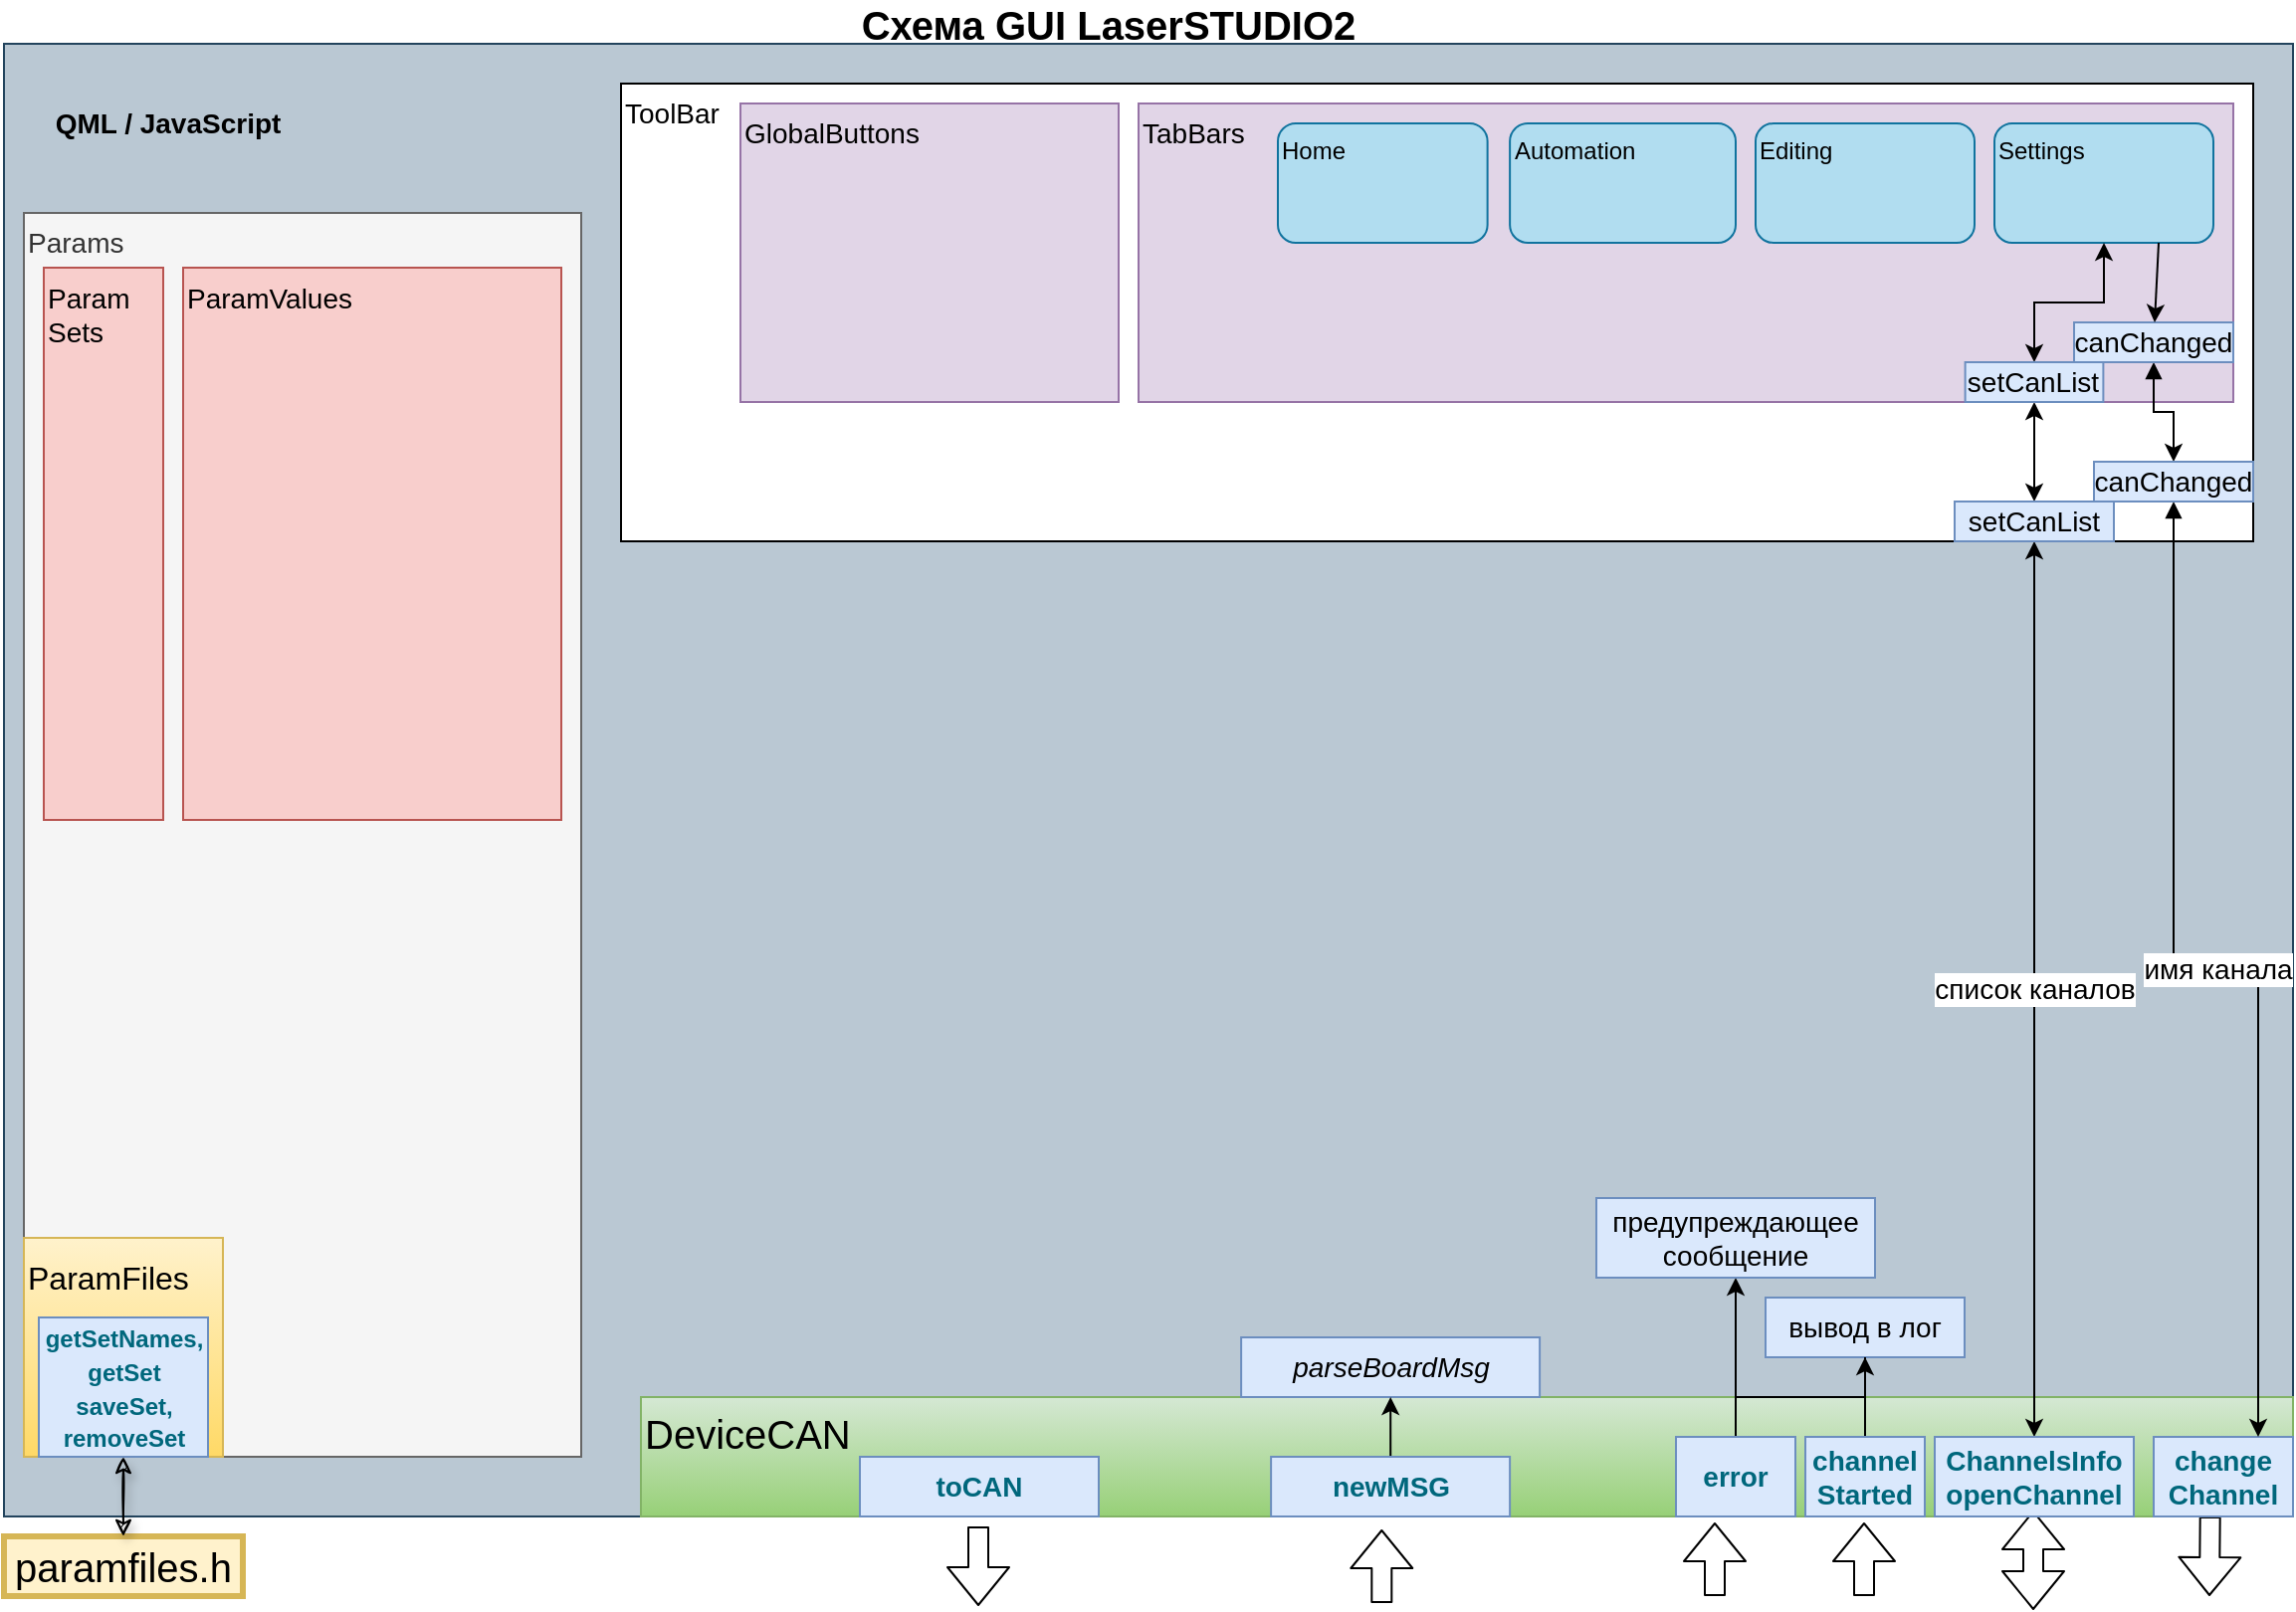 <mxfile version="14.9.7" type="github">
  <diagram id="o6FBnnh21fnTWob_zk2f" name="Page-1">
    <mxGraphModel dx="1350" dy="764" grid="1" gridSize="10" guides="1" tooltips="1" connect="1" arrows="1" fold="1" page="1" pageScale="1" pageWidth="1169" pageHeight="827" math="0" shadow="0">
      <root>
        <mxCell id="0" />
        <mxCell id="1" parent="0" />
        <mxCell id="WA45sJLJeDe34Si-K1UF-1" value="" style="rounded=0;whiteSpace=wrap;html=1;fillColor=#bac8d3;strokeColor=#23445d;" parent="1" vertex="1">
          <mxGeometry x="10" y="40" width="1150" height="740" as="geometry" />
        </mxCell>
        <mxCell id="WA45sJLJeDe34Si-K1UF-2" value="QML / JavaScript" style="text;html=1;strokeColor=none;fillColor=none;align=center;verticalAlign=middle;whiteSpace=wrap;rounded=0;fontStyle=1;fontSize=14;" parent="1" vertex="1">
          <mxGeometry x="10" y="70" width="165" height="20" as="geometry" />
        </mxCell>
        <mxCell id="WA45sJLJeDe34Si-K1UF-3" value="Схема GUI LaserSTUDIO2" style="text;html=1;strokeColor=none;fillColor=none;align=center;verticalAlign=middle;whiteSpace=wrap;rounded=0;fontStyle=1;fontSize=20;" parent="1" vertex="1">
          <mxGeometry x="280" y="20" width="570" height="20" as="geometry" />
        </mxCell>
        <mxCell id="WA45sJLJeDe34Si-K1UF-5" value="" style="shape=flexArrow;endArrow=classic;html=1;fontSize=10;" parent="1" edge="1">
          <mxGeometry width="50" height="50" relative="1" as="geometry">
            <mxPoint x="702.16" y="823.5" as="sourcePoint" />
            <mxPoint x="702.16" y="786.5" as="targetPoint" />
            <Array as="points" />
          </mxGeometry>
        </mxCell>
        <mxCell id="WA45sJLJeDe34Si-K1UF-6" value="DeviceCAN" style="rounded=0;whiteSpace=wrap;html=1;fontSize=20;gradientColor=#97d077;fillColor=#d5e8d4;strokeColor=#82b366;align=left;verticalAlign=top;" parent="1" vertex="1">
          <mxGeometry x="330" y="720" width="830" height="60" as="geometry" />
        </mxCell>
        <mxCell id="WA45sJLJeDe34Si-K1UF-23" value="paramfiles.h" style="rounded=0;whiteSpace=wrap;html=1;fontSize=20;fillColor=#fff2cc;strokeColor=#d6b656;strokeWidth=3;" parent="1" vertex="1">
          <mxGeometry x="10" y="790" width="120" height="30" as="geometry" />
        </mxCell>
        <mxCell id="WA45sJLJeDe34Si-K1UF-32" value="&lt;span style=&quot;font-weight: 600 ; color: #00677c&quot;&gt;toCAN&lt;/span&gt;" style="rounded=0;whiteSpace=wrap;html=1;fontSize=14;fillColor=#dae8fc;strokeColor=#6c8ebf;" parent="1" vertex="1">
          <mxGeometry x="440" y="750" width="120" height="30" as="geometry" />
        </mxCell>
        <mxCell id="WA45sJLJeDe34Si-K1UF-33" value="ToolBar" style="rounded=0;whiteSpace=wrap;html=1;fontSize=14;horizontal=1;verticalAlign=top;align=left;" parent="1" vertex="1">
          <mxGeometry x="320" y="60" width="820" height="230" as="geometry" />
        </mxCell>
        <mxCell id="WA45sJLJeDe34Si-K1UF-37" value="список каналов" style="endArrow=classic;html=1;fontSize=14;exitX=0.5;exitY=0;exitDx=0;exitDy=0;startArrow=classic;startFill=1;" parent="1" target="B9-gJJMEWvE-14MCkQzl-17" edge="1" source="B9-gJJMEWvE-14MCkQzl-16">
          <mxGeometry width="50" height="50" relative="1" as="geometry">
            <mxPoint x="776" y="790" as="sourcePoint" />
            <mxPoint x="560" y="400" as="targetPoint" />
          </mxGeometry>
        </mxCell>
        <mxCell id="B9-gJJMEWvE-14MCkQzl-1" value="" style="shape=flexArrow;endArrow=classic;html=1;fontSize=10;exitX=0.405;exitY=1;exitDx=0;exitDy=0;exitPerimeter=0;" edge="1" parent="1" source="B9-gJJMEWvE-14MCkQzl-15">
          <mxGeometry width="50" height="50" relative="1" as="geometry">
            <mxPoint x="1094.5" y="793" as="sourcePoint" />
            <mxPoint x="1118" y="820" as="targetPoint" />
            <Array as="points" />
          </mxGeometry>
        </mxCell>
        <mxCell id="WA45sJLJeDe34Si-K1UF-35" value="&lt;span style=&quot;font-style: italic&quot;&gt;parseBoardMsg&lt;/span&gt;" style="rounded=0;whiteSpace=wrap;html=1;fontSize=14;fillColor=#dae8fc;strokeColor=#6c8ebf;" parent="1" vertex="1">
          <mxGeometry x="631.56" y="690" width="150" height="30" as="geometry" />
        </mxCell>
        <mxCell id="B9-gJJMEWvE-14MCkQzl-3" value="Params" style="rounded=0;whiteSpace=wrap;html=1;fontSize=14;fillColor=#f5f5f5;strokeColor=#666666;fontColor=#333333;align=left;verticalAlign=top;" vertex="1" parent="1">
          <mxGeometry x="20" y="125" width="280" height="625" as="geometry" />
        </mxCell>
        <mxCell id="WA45sJLJeDe34Si-K1UF-46" value="Param&lt;br&gt;Sets" style="rounded=0;whiteSpace=wrap;html=1;fontSize=14;fillColor=#f8cecc;strokeColor=#b85450;align=left;verticalAlign=top;" parent="1" vertex="1">
          <mxGeometry x="30" y="152.5" width="60" height="277.5" as="geometry" />
        </mxCell>
        <mxCell id="WA45sJLJeDe34Si-K1UF-24" value="ParamValues" style="rounded=0;whiteSpace=wrap;html=1;fontSize=14;fillColor=#f8cecc;strokeColor=#b85450;verticalAlign=top;align=left;" parent="1" vertex="1">
          <mxGeometry x="100" y="152.5" width="190" height="277.5" as="geometry" />
        </mxCell>
        <mxCell id="WA45sJLJeDe34Si-K1UF-9" value="&lt;font style=&quot;font-size: 16px&quot;&gt;ParamFiles&lt;/font&gt;" style="rounded=0;whiteSpace=wrap;html=1;fontSize=20;gradientColor=#ffd966;fillColor=#fff2cc;strokeColor=#d6b656;verticalAlign=top;align=left;" parent="1" vertex="1">
          <mxGeometry x="20" y="640" width="100" height="110" as="geometry" />
        </mxCell>
        <mxCell id="WA45sJLJeDe34Si-K1UF-47" value="" style="edgeStyle=orthogonalEdgeStyle;rounded=0;orthogonalLoop=1;jettySize=auto;html=1;fontSize=14;jumpStyle=none;shadow=1;sketch=1;startArrow=classic;startFill=1;" parent="1" source="WA45sJLJeDe34Si-K1UF-9" target="WA45sJLJeDe34Si-K1UF-23" edge="1">
          <mxGeometry relative="1" as="geometry" />
        </mxCell>
        <mxCell id="B9-gJJMEWvE-14MCkQzl-6" value="&lt;font style=&quot;font-size: 12px&quot;&gt;&lt;span style=&quot;font-weight: 600 ; color: #00677c&quot;&gt;getSetNames&lt;/span&gt;&lt;span style=&quot;font-weight: 600 ; color: #00677c&quot;&gt;, getSet&lt;br&gt;saveSet, removeSet&lt;/span&gt;&lt;/font&gt;&lt;font style=&quot;font-size: 12px&quot;&gt;&lt;span style=&quot;font-weight: 600 ; color: #00677c&quot;&gt;&lt;br&gt;&lt;/span&gt;&lt;/font&gt;" style="text;html=1;strokeColor=#6c8ebf;fillColor=#dae8fc;align=center;verticalAlign=middle;whiteSpace=wrap;rounded=0;fontSize=14;" vertex="1" parent="1">
          <mxGeometry x="27.5" y="680" width="85" height="70" as="geometry" />
        </mxCell>
        <mxCell id="B9-gJJMEWvE-14MCkQzl-7" value="GlobalButtons" style="rounded=0;whiteSpace=wrap;html=1;fontSize=14;fillColor=#e1d5e7;strokeColor=#9673a6;verticalAlign=top;align=left;" vertex="1" parent="1">
          <mxGeometry x="380" y="70" width="190" height="150" as="geometry" />
        </mxCell>
        <mxCell id="B9-gJJMEWvE-14MCkQzl-8" value="TabBars" style="rounded=0;whiteSpace=wrap;html=1;fontSize=14;fillColor=#e1d5e7;strokeColor=#9673a6;verticalAlign=top;align=left;" vertex="1" parent="1">
          <mxGeometry x="580" y="70" width="550" height="150" as="geometry" />
        </mxCell>
        <mxCell id="B9-gJJMEWvE-14MCkQzl-9" value="Home" style="rounded=1;whiteSpace=wrap;html=1;fillColor=#b1ddf0;strokeColor=#10739e;align=left;verticalAlign=top;" vertex="1" parent="1">
          <mxGeometry x="650" y="80" width="105.31" height="60" as="geometry" />
        </mxCell>
        <mxCell id="B9-gJJMEWvE-14MCkQzl-10" value="Automation" style="rounded=1;whiteSpace=wrap;html=1;fillColor=#b1ddf0;strokeColor=#10739e;align=left;verticalAlign=top;" vertex="1" parent="1">
          <mxGeometry x="766.56" y="80" width="113.44" height="60" as="geometry" />
        </mxCell>
        <mxCell id="B9-gJJMEWvE-14MCkQzl-11" value="Settings" style="rounded=1;whiteSpace=wrap;html=1;fillColor=#b1ddf0;strokeColor=#10739e;verticalAlign=top;align=left;" vertex="1" parent="1">
          <mxGeometry x="1010" y="80" width="110" height="60" as="geometry" />
        </mxCell>
        <mxCell id="B9-gJJMEWvE-14MCkQzl-12" value="Editing" style="rounded=1;whiteSpace=wrap;html=1;fillColor=#b1ddf0;strokeColor=#10739e;verticalAlign=top;align=left;" vertex="1" parent="1">
          <mxGeometry x="890" y="80" width="110" height="60" as="geometry" />
        </mxCell>
        <mxCell id="B9-gJJMEWvE-14MCkQzl-14" value="" style="shape=flexArrow;endArrow=classic;html=1;fontSize=10;startArrow=block;" edge="1" parent="1">
          <mxGeometry width="50" height="50" relative="1" as="geometry">
            <mxPoint x="1029.5" y="827" as="sourcePoint" />
            <mxPoint x="1029.5" y="777" as="targetPoint" />
            <Array as="points" />
          </mxGeometry>
        </mxCell>
        <mxCell id="B9-gJJMEWvE-14MCkQzl-15" value="&lt;span style=&quot;font-weight: 600 ; color: #00677c&quot;&gt;&lt;/span&gt;&lt;span style=&quot;font-weight: 600 ; color: #00677c&quot;&gt;change&lt;br&gt;Channel&lt;/span&gt;" style="text;html=1;strokeColor=#6c8ebf;fillColor=#dae8fc;align=center;verticalAlign=middle;whiteSpace=wrap;rounded=0;fontSize=14;" vertex="1" parent="1">
          <mxGeometry x="1090" y="740" width="70" height="40" as="geometry" />
        </mxCell>
        <mxCell id="B9-gJJMEWvE-14MCkQzl-16" value="&lt;span style=&quot;font-weight: 600 ; color: #00677c&quot;&gt;ChannelsInfo&lt;br&gt;&lt;/span&gt;&lt;span style=&quot;font-weight: 600 ; color: #00677c&quot;&gt;openChannel&lt;/span&gt;&lt;span style=&quot;font-weight: 600 ; color: #00677c&quot;&gt;&lt;/span&gt;" style="text;html=1;strokeColor=#6c8ebf;fillColor=#dae8fc;align=center;verticalAlign=middle;whiteSpace=wrap;rounded=0;fontSize=14;" vertex="1" parent="1">
          <mxGeometry x="980" y="740" width="100" height="40" as="geometry" />
        </mxCell>
        <mxCell id="B9-gJJMEWvE-14MCkQzl-21" style="edgeStyle=orthogonalEdgeStyle;rounded=0;orthogonalLoop=1;jettySize=auto;html=1;entryX=0.5;entryY=1;entryDx=0;entryDy=0;fontSize=10;startArrow=classic;startFill=1;" edge="1" parent="1" source="B9-gJJMEWvE-14MCkQzl-17" target="B9-gJJMEWvE-14MCkQzl-19">
          <mxGeometry relative="1" as="geometry" />
        </mxCell>
        <mxCell id="B9-gJJMEWvE-14MCkQzl-17" value="setCanList" style="text;html=1;strokeColor=#6c8ebf;fillColor=#dae8fc;align=center;verticalAlign=middle;whiteSpace=wrap;rounded=0;fontSize=14;" vertex="1" parent="1">
          <mxGeometry x="990" y="270" width="80" height="20" as="geometry" />
        </mxCell>
        <mxCell id="B9-gJJMEWvE-14MCkQzl-22" style="edgeStyle=orthogonalEdgeStyle;rounded=0;orthogonalLoop=1;jettySize=auto;html=1;fontSize=10;startArrow=classic;startFill=1;" edge="1" parent="1" source="B9-gJJMEWvE-14MCkQzl-19" target="B9-gJJMEWvE-14MCkQzl-11">
          <mxGeometry relative="1" as="geometry" />
        </mxCell>
        <mxCell id="B9-gJJMEWvE-14MCkQzl-19" value="setCanList" style="text;html=1;strokeColor=#6c8ebf;fillColor=#dae8fc;align=center;verticalAlign=middle;whiteSpace=wrap;rounded=0;fontSize=14;" vertex="1" parent="1">
          <mxGeometry x="995.31" y="200" width="69.38" height="20" as="geometry" />
        </mxCell>
        <mxCell id="B9-gJJMEWvE-14MCkQzl-29" style="edgeStyle=orthogonalEdgeStyle;rounded=0;orthogonalLoop=1;jettySize=auto;html=1;fontSize=10;startArrow=block;startFill=1;" edge="1" parent="1" source="B9-gJJMEWvE-14MCkQzl-23" target="B9-gJJMEWvE-14MCkQzl-28">
          <mxGeometry relative="1" as="geometry" />
        </mxCell>
        <mxCell id="B9-gJJMEWvE-14MCkQzl-23" value="canChanged" style="text;html=1;strokeColor=#6c8ebf;fillColor=#dae8fc;align=center;verticalAlign=middle;whiteSpace=wrap;rounded=0;fontSize=14;" vertex="1" parent="1">
          <mxGeometry x="1050" y="180" width="80" height="20" as="geometry" />
        </mxCell>
        <mxCell id="B9-gJJMEWvE-14MCkQzl-26" value="" style="endArrow=classic;html=1;fontSize=10;exitX=0.75;exitY=1;exitDx=0;exitDy=0;" edge="1" parent="1" source="B9-gJJMEWvE-14MCkQzl-11" target="B9-gJJMEWvE-14MCkQzl-23">
          <mxGeometry width="50" height="50" relative="1" as="geometry">
            <mxPoint x="530" y="440" as="sourcePoint" />
            <mxPoint x="1093" y="190" as="targetPoint" />
          </mxGeometry>
        </mxCell>
        <mxCell id="B9-gJJMEWvE-14MCkQzl-31" value="имя канала" style="edgeStyle=orthogonalEdgeStyle;rounded=0;orthogonalLoop=1;jettySize=auto;html=1;entryX=0.75;entryY=0;entryDx=0;entryDy=0;fontSize=14;startArrow=block;startFill=1;" edge="1" parent="1" source="B9-gJJMEWvE-14MCkQzl-28" target="B9-gJJMEWvE-14MCkQzl-15">
          <mxGeometry relative="1" as="geometry" />
        </mxCell>
        <mxCell id="B9-gJJMEWvE-14MCkQzl-28" value="canChanged" style="text;html=1;strokeColor=#6c8ebf;fillColor=#dae8fc;align=center;verticalAlign=middle;whiteSpace=wrap;rounded=0;fontSize=14;" vertex="1" parent="1">
          <mxGeometry x="1060" y="250" width="80" height="20" as="geometry" />
        </mxCell>
        <mxCell id="B9-gJJMEWvE-14MCkQzl-35" style="edgeStyle=orthogonalEdgeStyle;rounded=0;orthogonalLoop=1;jettySize=auto;html=1;fontSize=14;startArrow=none;startFill=0;strokeWidth=1;" edge="1" parent="1" source="B9-gJJMEWvE-14MCkQzl-32" target="B9-gJJMEWvE-14MCkQzl-34">
          <mxGeometry relative="1" as="geometry" />
        </mxCell>
        <mxCell id="B9-gJJMEWvE-14MCkQzl-32" value="&lt;span style=&quot;font-weight: 600 ; color: #00677c&quot;&gt;channel&lt;br&gt;Started&lt;/span&gt;" style="text;html=1;strokeColor=#6c8ebf;fillColor=#dae8fc;align=center;verticalAlign=middle;whiteSpace=wrap;rounded=0;fontSize=14;" vertex="1" parent="1">
          <mxGeometry x="915" y="740" width="60" height="40" as="geometry" />
        </mxCell>
        <mxCell id="B9-gJJMEWvE-14MCkQzl-33" value="" style="shape=flexArrow;endArrow=classic;html=1;fontSize=10;" edge="1" parent="1">
          <mxGeometry width="50" height="50" relative="1" as="geometry">
            <mxPoint x="944.5" y="820" as="sourcePoint" />
            <mxPoint x="944.5" y="783" as="targetPoint" />
            <Array as="points" />
          </mxGeometry>
        </mxCell>
        <mxCell id="B9-gJJMEWvE-14MCkQzl-34" value="вывод в лог" style="rounded=0;whiteSpace=wrap;html=1;fontSize=14;fillColor=#dae8fc;strokeColor=#6c8ebf;strokeWidth=1;" vertex="1" parent="1">
          <mxGeometry x="895" y="670" width="100" height="30" as="geometry" />
        </mxCell>
        <mxCell id="B9-gJJMEWvE-14MCkQzl-38" style="edgeStyle=orthogonalEdgeStyle;rounded=0;orthogonalLoop=1;jettySize=auto;html=1;fontSize=11;startArrow=none;startFill=0;strokeWidth=1;endArrow=none;endFill=0;" edge="1" parent="1" source="B9-gJJMEWvE-14MCkQzl-36" target="B9-gJJMEWvE-14MCkQzl-34">
          <mxGeometry relative="1" as="geometry" />
        </mxCell>
        <mxCell id="B9-gJJMEWvE-14MCkQzl-40" style="edgeStyle=orthogonalEdgeStyle;rounded=0;orthogonalLoop=1;jettySize=auto;html=1;fontSize=11;startArrow=none;startFill=0;endArrow=classic;endFill=1;strokeWidth=1;" edge="1" parent="1" source="B9-gJJMEWvE-14MCkQzl-36" target="B9-gJJMEWvE-14MCkQzl-39">
          <mxGeometry relative="1" as="geometry" />
        </mxCell>
        <mxCell id="B9-gJJMEWvE-14MCkQzl-36" value="&lt;span style=&quot;font-weight: 600 ; color: #00677c&quot;&gt;error&lt;/span&gt;" style="text;html=1;strokeColor=#6c8ebf;fillColor=#dae8fc;align=center;verticalAlign=middle;whiteSpace=wrap;rounded=0;fontSize=14;" vertex="1" parent="1">
          <mxGeometry x="850" y="740" width="60" height="40" as="geometry" />
        </mxCell>
        <mxCell id="B9-gJJMEWvE-14MCkQzl-37" value="" style="shape=flexArrow;endArrow=classic;html=1;fontSize=10;" edge="1" parent="1">
          <mxGeometry width="50" height="50" relative="1" as="geometry">
            <mxPoint x="869.5" y="820" as="sourcePoint" />
            <mxPoint x="869.5" y="783" as="targetPoint" />
            <Array as="points" />
          </mxGeometry>
        </mxCell>
        <mxCell id="B9-gJJMEWvE-14MCkQzl-39" value="предупреждающее&lt;br&gt;сообщение" style="rounded=0;whiteSpace=wrap;html=1;fontSize=14;fillColor=#dae8fc;strokeColor=#6c8ebf;strokeWidth=1;" vertex="1" parent="1">
          <mxGeometry x="810" y="620" width="140" height="40" as="geometry" />
        </mxCell>
        <mxCell id="B9-gJJMEWvE-14MCkQzl-42" style="edgeStyle=orthogonalEdgeStyle;rounded=0;orthogonalLoop=1;jettySize=auto;html=1;fontSize=11;startArrow=none;startFill=0;endArrow=classic;endFill=1;strokeWidth=1;" edge="1" parent="1" source="B9-gJJMEWvE-14MCkQzl-41" target="WA45sJLJeDe34Si-K1UF-35">
          <mxGeometry relative="1" as="geometry" />
        </mxCell>
        <mxCell id="B9-gJJMEWvE-14MCkQzl-41" value="&lt;span style=&quot;font-weight: 600 ; color: #00677c&quot;&gt;newMSG&lt;/span&gt;" style="rounded=0;whiteSpace=wrap;html=1;fontSize=14;fillColor=#dae8fc;strokeColor=#6c8ebf;" vertex="1" parent="1">
          <mxGeometry x="646.56" y="750" width="120" height="30" as="geometry" />
        </mxCell>
        <mxCell id="B9-gJJMEWvE-14MCkQzl-43" value="" style="shape=flexArrow;endArrow=classic;html=1;fontSize=10;" edge="1" parent="1">
          <mxGeometry width="50" height="50" relative="1" as="geometry">
            <mxPoint x="499.5" y="785" as="sourcePoint" />
            <mxPoint x="499.5" y="825" as="targetPoint" />
            <Array as="points" />
          </mxGeometry>
        </mxCell>
      </root>
    </mxGraphModel>
  </diagram>
</mxfile>
